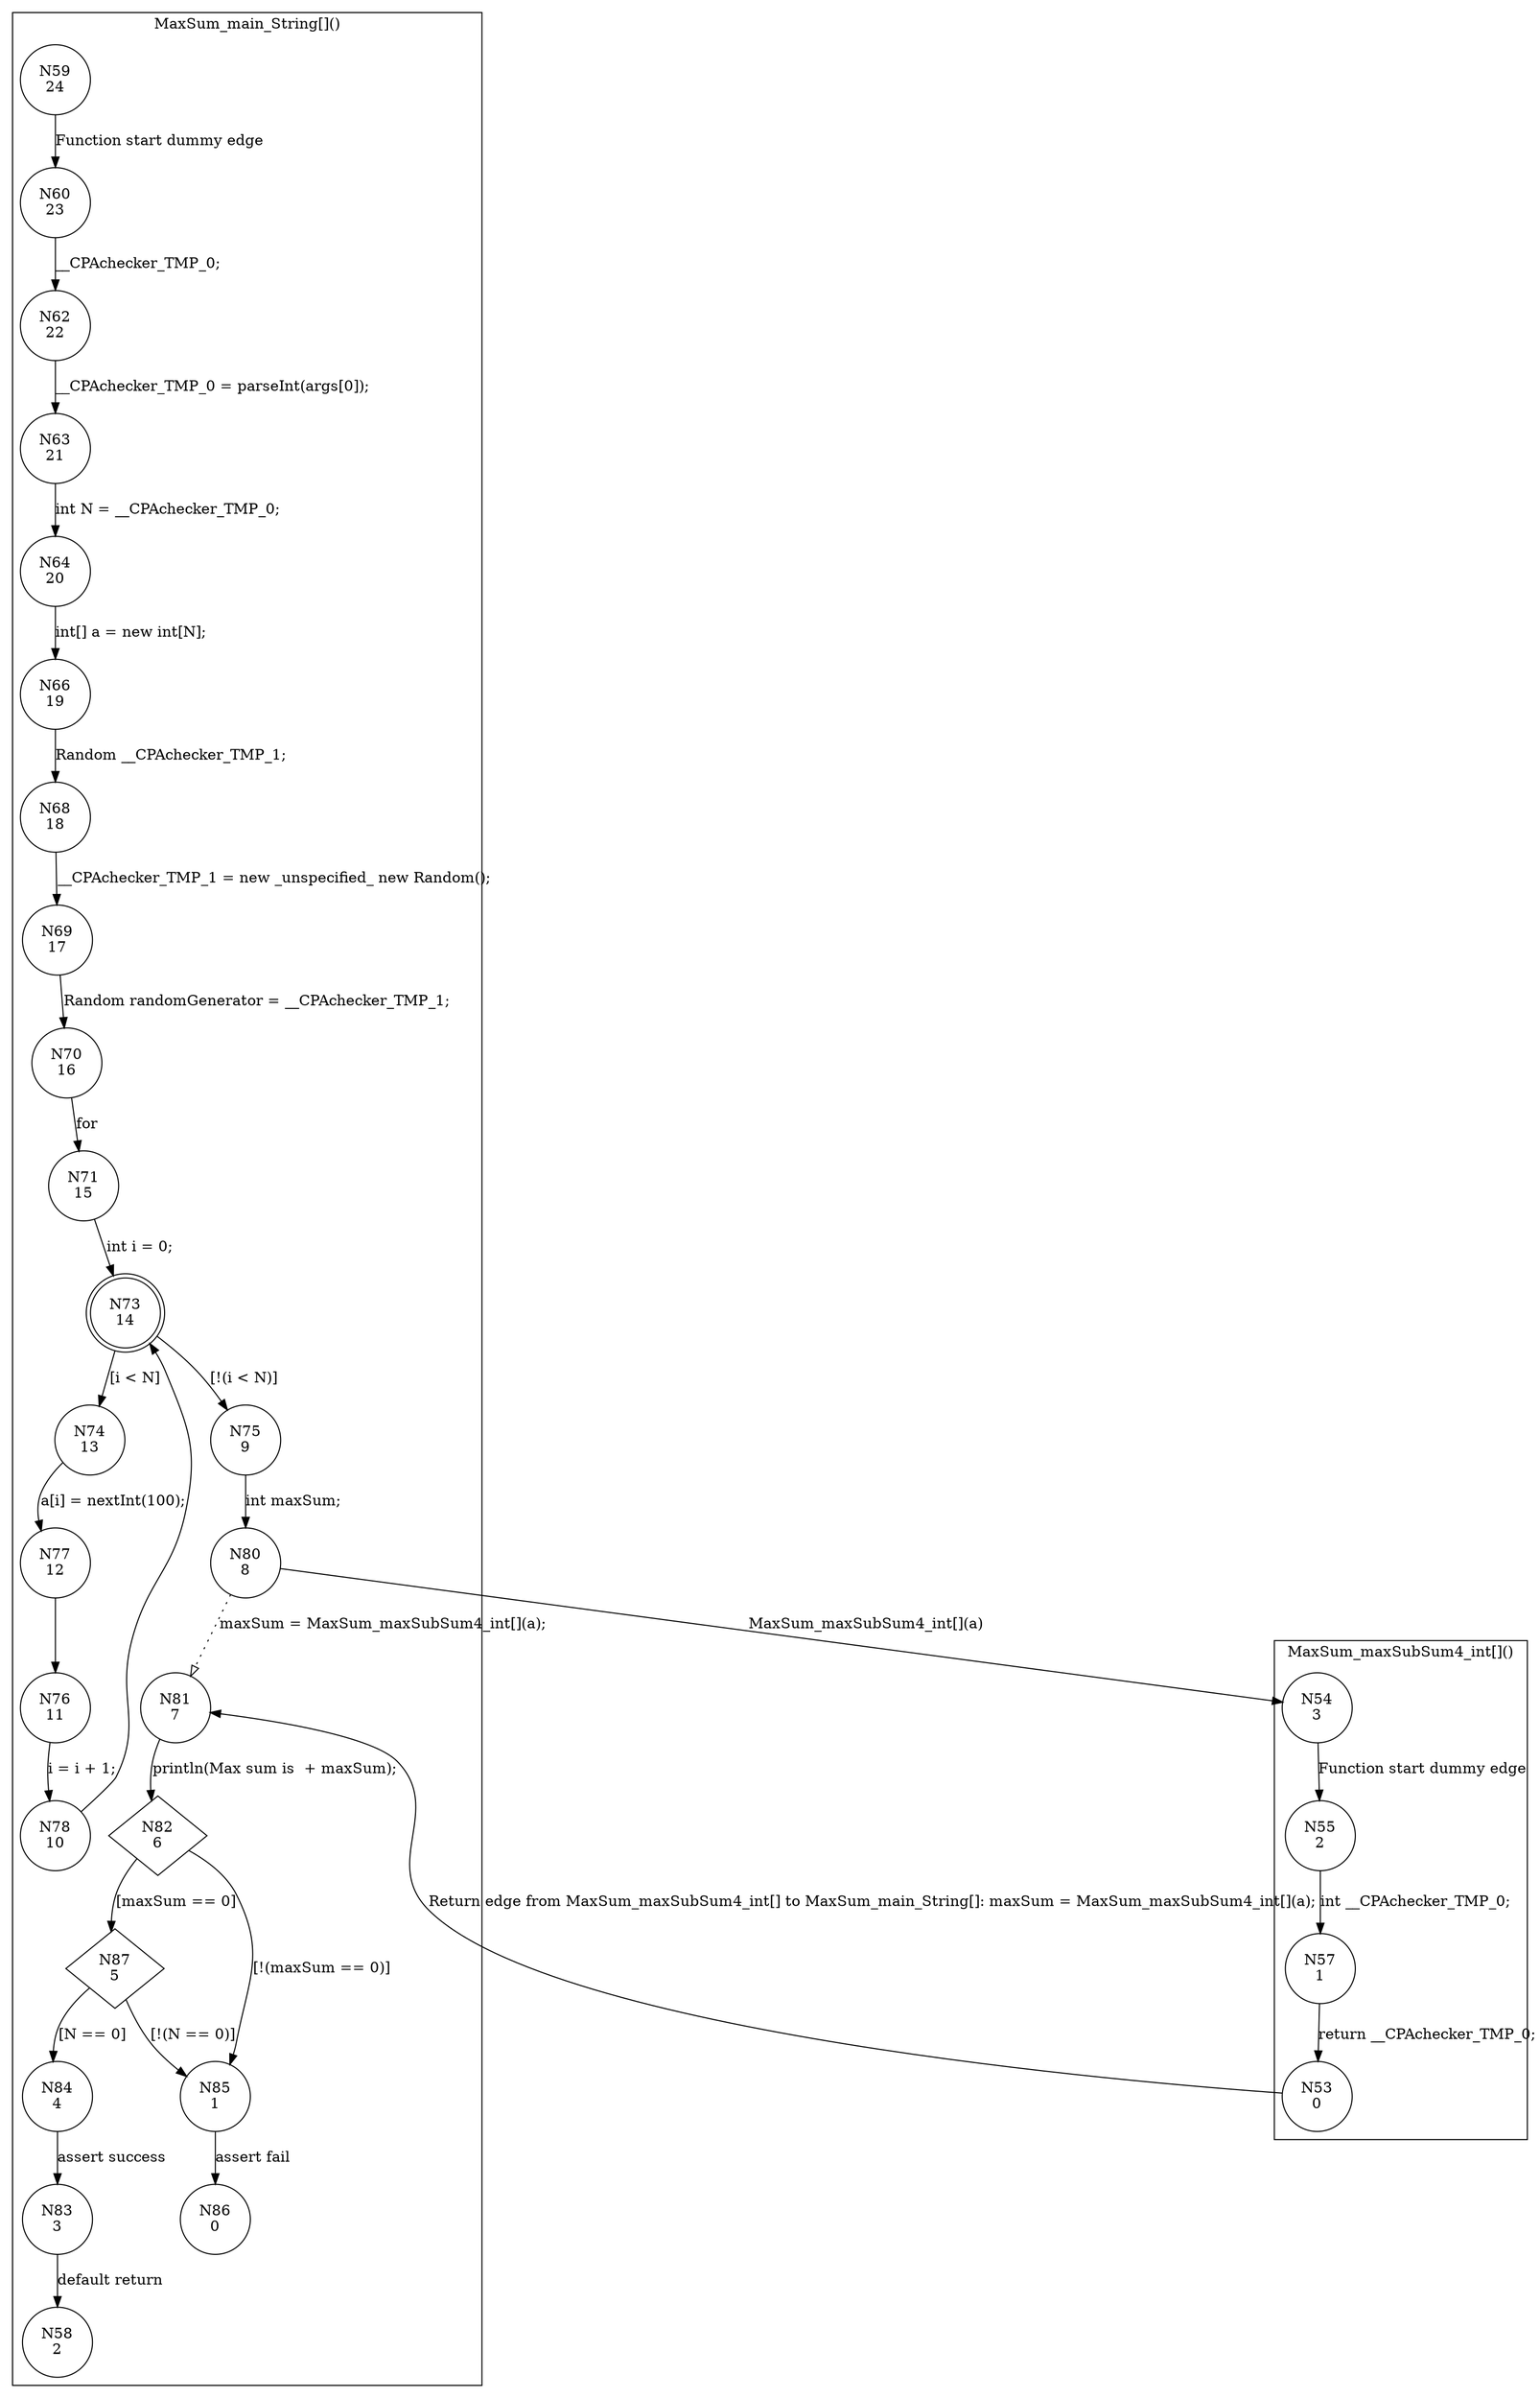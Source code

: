 digraph CFA {
59 [shape="circle" label="N59\n24"]
60 [shape="circle" label="N60\n23"]
62 [shape="circle" label="N62\n22"]
63 [shape="circle" label="N63\n21"]
64 [shape="circle" label="N64\n20"]
66 [shape="circle" label="N66\n19"]
68 [shape="circle" label="N68\n18"]
69 [shape="circle" label="N69\n17"]
70 [shape="circle" label="N70\n16"]
71 [shape="circle" label="N71\n15"]
73 [shape="doublecircle" label="N73\n14"]
74 [shape="circle" label="N74\n13"]
77 [shape="circle" label="N77\n12"]
76 [shape="circle" label="N76\n11"]
78 [shape="circle" label="N78\n10"]
75 [shape="circle" label="N75\n9"]
80 [shape="circle" label="N80\n8"]
54 [shape="circle" label="N54\n3"]
55 [shape="circle" label="N55\n2"]
57 [shape="circle" label="N57\n1"]
53 [shape="circle" label="N53\n0"]
81 [shape="circle" label="N81\n7"]
82 [shape="diamond" label="N82\n6"]
87 [shape="diamond" label="N87\n5"]
84 [shape="circle" label="N84\n4"]
83 [shape="circle" label="N83\n3"]
58 [shape="circle" label="N58\n2"]
85 [shape="circle" label="N85\n1"]
86 [shape="circle" label="N86\n0"]
node [shape="circle"]
subgraph cluster_MaxSum_MaxSum {
label="MaxSum_MaxSum()"
}
subgraph cluster_MaxSum_main_String_array {
label="MaxSum_main_String[]()"
59 -> 60 [label="Function start dummy edge"]
60 -> 62 [label="__CPAchecker_TMP_0;"]
62 -> 63 [label="__CPAchecker_TMP_0 = parseInt(args[0]);"]
63 -> 64 [label="int N = __CPAchecker_TMP_0;"]
64 -> 66 [label="int[] a = new int[N];"]
66 -> 68 [label="Random __CPAchecker_TMP_1;"]
68 -> 69 [label="__CPAchecker_TMP_1 = new _unspecified_ new Random();"]
69 -> 70 [label="Random randomGenerator = __CPAchecker_TMP_1;"]
70 -> 71 [label="for"]
71 -> 73 [label="int i = 0;"]
73 -> 75 [label="[!(i < N)]"]
73 -> 74 [label="[i < N]"]
74 -> 77 [label="a[i] = nextInt(100);"]
77 -> 76 [label=""]
76 -> 78 [label="i = i + 1;"]
78 -> 73 [label=""]
75 -> 80 [label="int maxSum;"]
80 -> 81 [label="maxSum = MaxSum_maxSubSum4_int[](a);" style="dotted" arrowhead="empty"]
81 -> 82 [label="println(Max sum is  + maxSum);"]
82 -> 85 [label="[!(maxSum == 0)]"]
82 -> 87 [label="[maxSum == 0]"]
87 -> 85 [label="[!(N == 0)]"]
87 -> 84 [label="[N == 0]"]
84 -> 83 [label="assert success"]
83 -> 58 [label="default return"]
85 -> 86 [label="assert fail"]}
subgraph cluster_MaxSum_max3_int_int_int {
label="MaxSum_max3_int_int_int()"
}
subgraph cluster_MaxSum_maxSubSum4_int_array {
label="MaxSum_maxSubSum4_int[]()"
54 -> 55 [label="Function start dummy edge"]
55 -> 57 [label="int __CPAchecker_TMP_0;"]
57 -> 53 [label="return __CPAchecker_TMP_0;"]}
subgraph cluster_MaxSum_maxSumRec_int_array_int_int {
label="MaxSum_maxSumRec_int[]_int_int()"
}
80 -> 54 [label="MaxSum_maxSubSum4_int[](a)"]
53 -> 81 [label="Return edge from MaxSum_maxSubSum4_int[] to MaxSum_main_String[]: maxSum = MaxSum_maxSubSum4_int[](a);"]}